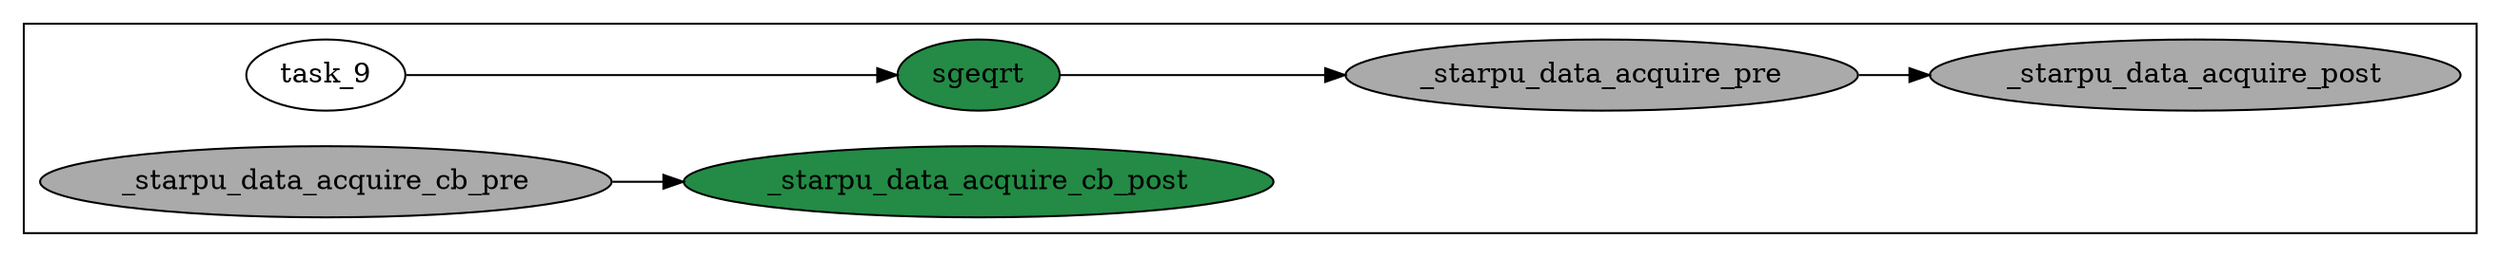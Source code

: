 digraph G {
	color=white
	rankdir=LR;
subgraph cluster_0 {
	color=black;
	 "task_9"->"task_10"
	 "task_12"->"task_11"
	 "task_12" [ style=filled, label="_starpu_data_acquire_cb_pre", fillcolor="#aaaaaa"]
	 "task_11" [ style=filled, label="_starpu_data_acquire_cb_post", fillcolor="/greens9/7"]
	 "task_10" [ style=filled, label="sgeqrt", fillcolor="/greens9/7"]
	 "task_14"->"task_13"
	 "task_10"->"task_14"
	 "task_14" [ style=filled, label="_starpu_data_acquire_pre", fillcolor="#aaaaaa"]
	 "task_13" [ style=filled, label="_starpu_data_acquire_post", fillcolor="#aaaaaa"]
}
}
